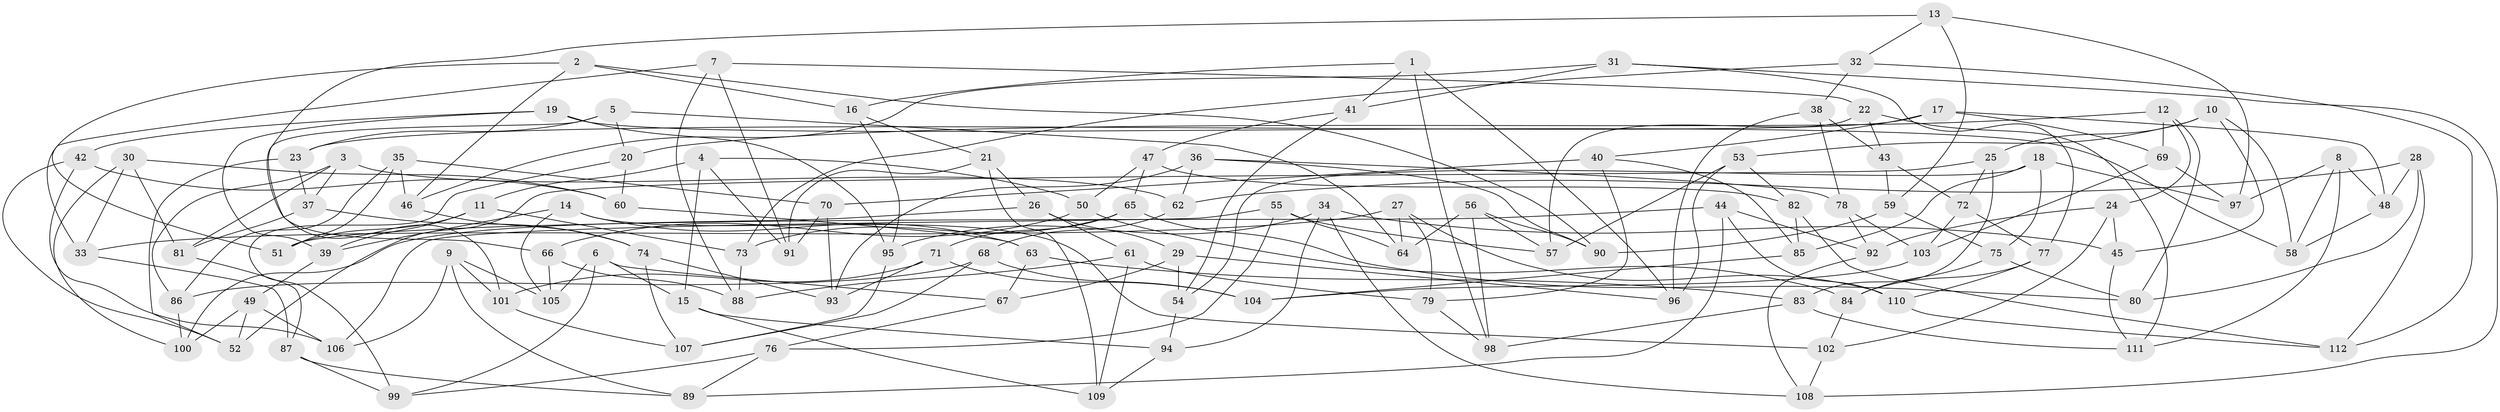 // Generated by graph-tools (version 1.1) at 2025/11/02/27/25 16:11:45]
// undirected, 112 vertices, 224 edges
graph export_dot {
graph [start="1"]
  node [color=gray90,style=filled];
  1;
  2;
  3;
  4;
  5;
  6;
  7;
  8;
  9;
  10;
  11;
  12;
  13;
  14;
  15;
  16;
  17;
  18;
  19;
  20;
  21;
  22;
  23;
  24;
  25;
  26;
  27;
  28;
  29;
  30;
  31;
  32;
  33;
  34;
  35;
  36;
  37;
  38;
  39;
  40;
  41;
  42;
  43;
  44;
  45;
  46;
  47;
  48;
  49;
  50;
  51;
  52;
  53;
  54;
  55;
  56;
  57;
  58;
  59;
  60;
  61;
  62;
  63;
  64;
  65;
  66;
  67;
  68;
  69;
  70;
  71;
  72;
  73;
  74;
  75;
  76;
  77;
  78;
  79;
  80;
  81;
  82;
  83;
  84;
  85;
  86;
  87;
  88;
  89;
  90;
  91;
  92;
  93;
  94;
  95;
  96;
  97;
  98;
  99;
  100;
  101;
  102;
  103;
  104;
  105;
  106;
  107;
  108;
  109;
  110;
  111;
  112;
  1 -- 41;
  1 -- 96;
  1 -- 16;
  1 -- 98;
  2 -- 46;
  2 -- 16;
  2 -- 90;
  2 -- 51;
  3 -- 86;
  3 -- 37;
  3 -- 81;
  3 -- 62;
  4 -- 91;
  4 -- 15;
  4 -- 11;
  4 -- 50;
  5 -- 64;
  5 -- 101;
  5 -- 20;
  5 -- 23;
  6 -- 99;
  6 -- 15;
  6 -- 67;
  6 -- 105;
  7 -- 33;
  7 -- 88;
  7 -- 22;
  7 -- 91;
  8 -- 111;
  8 -- 58;
  8 -- 48;
  8 -- 97;
  9 -- 101;
  9 -- 106;
  9 -- 89;
  9 -- 105;
  10 -- 25;
  10 -- 45;
  10 -- 53;
  10 -- 58;
  11 -- 39;
  11 -- 73;
  11 -- 51;
  12 -- 20;
  12 -- 24;
  12 -- 80;
  12 -- 69;
  13 -- 97;
  13 -- 32;
  13 -- 66;
  13 -- 59;
  14 -- 102;
  14 -- 39;
  14 -- 63;
  14 -- 105;
  15 -- 109;
  15 -- 94;
  16 -- 21;
  16 -- 95;
  17 -- 23;
  17 -- 69;
  17 -- 48;
  17 -- 40;
  18 -- 54;
  18 -- 85;
  18 -- 75;
  18 -- 97;
  19 -- 42;
  19 -- 39;
  19 -- 58;
  19 -- 95;
  20 -- 60;
  20 -- 99;
  21 -- 109;
  21 -- 91;
  21 -- 26;
  22 -- 43;
  22 -- 111;
  22 -- 57;
  23 -- 37;
  23 -- 52;
  24 -- 45;
  24 -- 92;
  24 -- 102;
  25 -- 83;
  25 -- 72;
  25 -- 52;
  26 -- 100;
  26 -- 61;
  26 -- 29;
  27 -- 33;
  27 -- 110;
  27 -- 64;
  27 -- 79;
  28 -- 112;
  28 -- 80;
  28 -- 62;
  28 -- 48;
  29 -- 54;
  29 -- 96;
  29 -- 67;
  30 -- 60;
  30 -- 33;
  30 -- 81;
  30 -- 100;
  31 -- 77;
  31 -- 41;
  31 -- 108;
  31 -- 46;
  32 -- 112;
  32 -- 38;
  32 -- 73;
  33 -- 87;
  34 -- 95;
  34 -- 94;
  34 -- 45;
  34 -- 108;
  35 -- 86;
  35 -- 46;
  35 -- 70;
  35 -- 51;
  36 -- 93;
  36 -- 90;
  36 -- 78;
  36 -- 62;
  37 -- 74;
  37 -- 81;
  38 -- 96;
  38 -- 43;
  38 -- 78;
  39 -- 49;
  40 -- 79;
  40 -- 85;
  40 -- 70;
  41 -- 47;
  41 -- 54;
  42 -- 60;
  42 -- 106;
  42 -- 52;
  43 -- 72;
  43 -- 59;
  44 -- 89;
  44 -- 51;
  44 -- 110;
  44 -- 92;
  45 -- 111;
  46 -- 74;
  47 -- 50;
  47 -- 82;
  47 -- 65;
  48 -- 58;
  49 -- 52;
  49 -- 100;
  49 -- 106;
  50 -- 66;
  50 -- 84;
  53 -- 96;
  53 -- 57;
  53 -- 82;
  54 -- 94;
  55 -- 57;
  55 -- 106;
  55 -- 64;
  55 -- 76;
  56 -- 64;
  56 -- 98;
  56 -- 90;
  56 -- 57;
  59 -- 75;
  59 -- 90;
  60 -- 63;
  61 -- 88;
  61 -- 79;
  61 -- 109;
  62 -- 68;
  63 -- 67;
  63 -- 83;
  65 -- 71;
  65 -- 73;
  65 -- 80;
  66 -- 88;
  66 -- 105;
  67 -- 76;
  68 -- 86;
  68 -- 107;
  68 -- 104;
  69 -- 97;
  69 -- 103;
  70 -- 91;
  70 -- 93;
  71 -- 93;
  71 -- 104;
  71 -- 101;
  72 -- 103;
  72 -- 77;
  73 -- 88;
  74 -- 107;
  74 -- 93;
  75 -- 84;
  75 -- 80;
  76 -- 99;
  76 -- 89;
  77 -- 84;
  77 -- 110;
  78 -- 92;
  78 -- 103;
  79 -- 98;
  81 -- 87;
  82 -- 112;
  82 -- 85;
  83 -- 98;
  83 -- 111;
  84 -- 102;
  85 -- 104;
  86 -- 100;
  87 -- 89;
  87 -- 99;
  92 -- 108;
  94 -- 109;
  95 -- 107;
  101 -- 107;
  102 -- 108;
  103 -- 104;
  110 -- 112;
}
